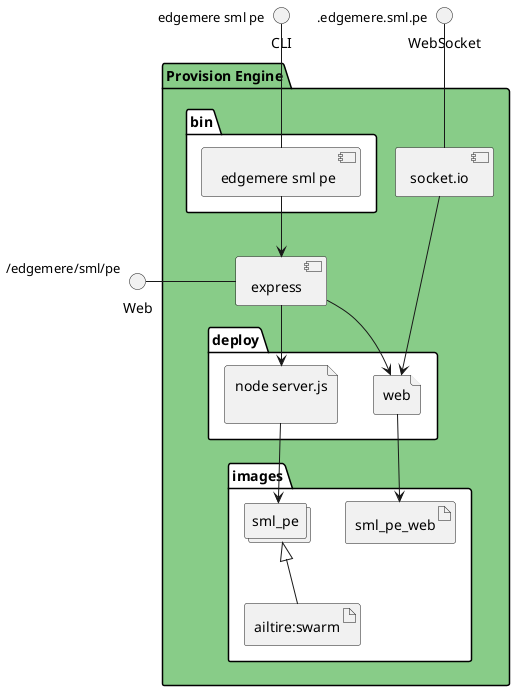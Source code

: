 @startuml
  interface CLI
  interface Web
  interface WebSocket
package "Provision Engine" #88cc88 {
  component express as REST
  component socket.io as socket
  folder bin #ffffff {
    component " edgemere sml pe" as binName
  }
  binName --> REST

  folder deploy #ffffff {
      file "node server.js\n" as sml_pe_container
      REST --> sml_pe_container

  
    file "web" as web_container
    REST --> web_container
    socket ---> web_container
  
  }
  folder images #ffffff {
    collections "sml_pe" as sml_peimage
    artifact "ailtire:swarm" as ailtireswarm
    sml_peimage <|-- ailtireswarm
    sml_pe_container --> sml_peimage

  
      artifact "sml_pe_web" as sml_pe_web
      web_container --> sml_pe_web
    
  }
}
CLI " edgemere sml pe" -- binName
Web "/edgemere/sml/pe" - REST
WebSocket ".edgemere.sml.pe" -- socket

@enduml
